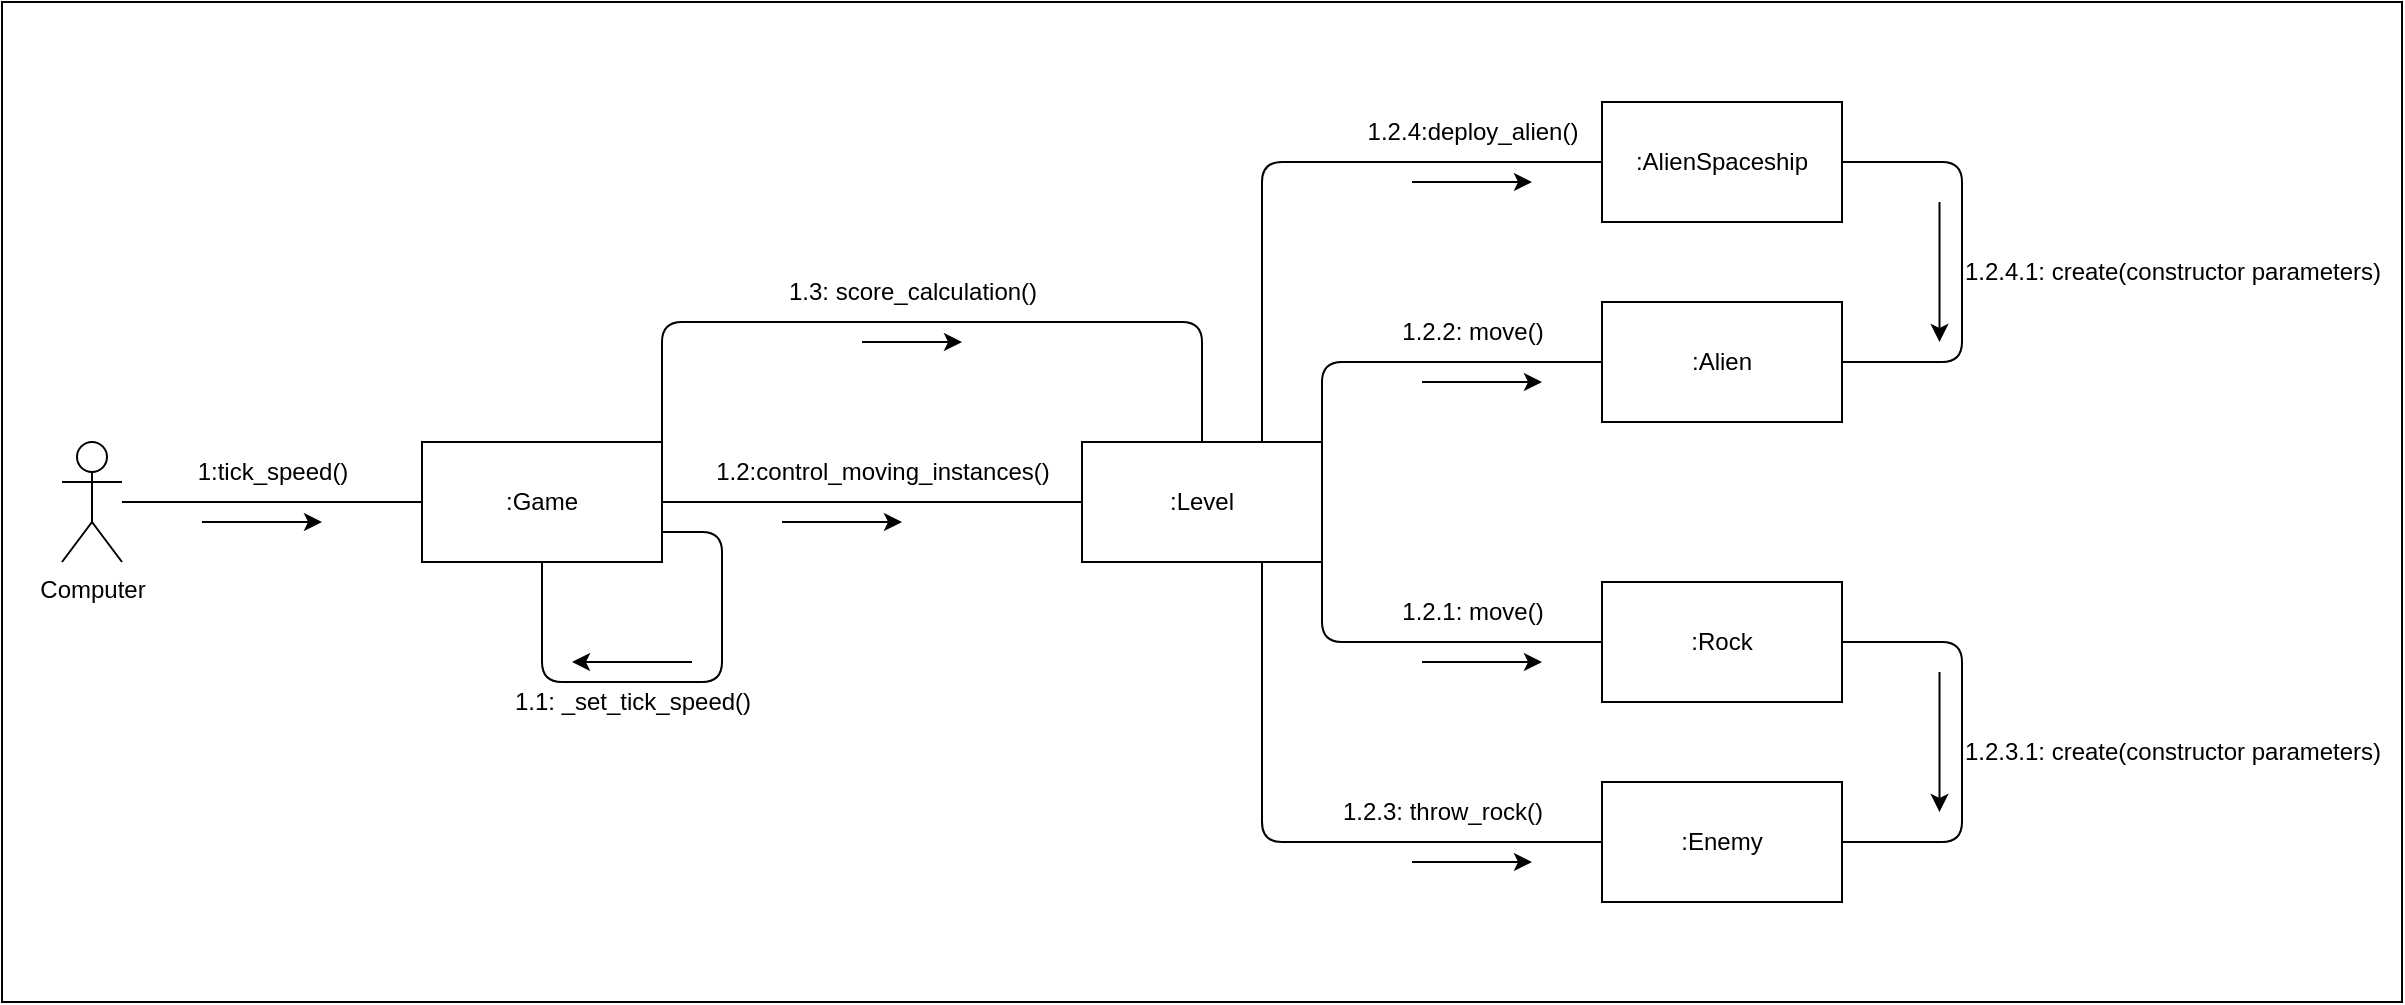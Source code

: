 <mxfile>
    <diagram id="pfsOcaOXfOez0LOktlwF" name="Page-1">
        <mxGraphModel dx="721" dy="586" grid="1" gridSize="10" guides="1" tooltips="1" connect="1" arrows="1" fold="1" page="1" pageScale="1" pageWidth="1600" pageHeight="900" math="0" shadow="0">
            <root>
                <mxCell id="0"/>
                <mxCell id="1" parent="0"/>
                <mxCell id="32" value="" style="rounded=0;whiteSpace=wrap;html=1;" parent="1" vertex="1">
                    <mxGeometry x="60" y="200" width="1200" height="500" as="geometry"/>
                </mxCell>
                <mxCell id="3" value="Computer" style="shape=umlActor;verticalLabelPosition=bottom;verticalAlign=top;html=1;outlineConnect=0;" parent="1" vertex="1">
                    <mxGeometry x="90" y="420" width="30" height="60" as="geometry"/>
                </mxCell>
                <mxCell id="7" value=":Game" style="whiteSpace=wrap;html=1;" parent="1" vertex="1">
                    <mxGeometry x="270" y="420" width="120" height="60" as="geometry"/>
                </mxCell>
                <mxCell id="8" value="" style="endArrow=none;html=1;entryX=0;entryY=0.5;entryDx=0;entryDy=0;" parent="1" source="3" target="7" edge="1">
                    <mxGeometry width="50" height="50" relative="1" as="geometry">
                        <mxPoint x="270" y="470" as="sourcePoint"/>
                        <mxPoint x="320" y="420" as="targetPoint"/>
                    </mxGeometry>
                </mxCell>
                <mxCell id="9" value="1:tick_speed()" style="text;html=1;align=center;verticalAlign=middle;resizable=0;points=[];autosize=1;strokeColor=none;fillColor=none;" parent="1" vertex="1">
                    <mxGeometry x="145" y="420" width="100" height="30" as="geometry"/>
                </mxCell>
                <mxCell id="10" value="" style="endArrow=none;html=1;exitX=0.5;exitY=1;exitDx=0;exitDy=0;entryX=1;entryY=0.75;entryDx=0;entryDy=0;" parent="1" source="7" target="7" edge="1">
                    <mxGeometry width="50" height="50" relative="1" as="geometry">
                        <mxPoint x="410" y="570" as="sourcePoint"/>
                        <mxPoint x="460" y="520" as="targetPoint"/>
                        <Array as="points">
                            <mxPoint x="330" y="540"/>
                            <mxPoint x="420" y="540"/>
                            <mxPoint x="420" y="465"/>
                        </Array>
                    </mxGeometry>
                </mxCell>
                <mxCell id="11" value="1.1: _set_tick_speed()" style="text;html=1;align=center;verticalAlign=middle;resizable=0;points=[];autosize=1;strokeColor=none;fillColor=none;" parent="1" vertex="1">
                    <mxGeometry x="305" y="535" width="140" height="30" as="geometry"/>
                </mxCell>
                <mxCell id="12" value=":Level" style="rounded=0;whiteSpace=wrap;html=1;" parent="1" vertex="1">
                    <mxGeometry x="600" y="420" width="120" height="60" as="geometry"/>
                </mxCell>
                <mxCell id="13" value="" style="endArrow=none;html=1;exitX=1;exitY=0.5;exitDx=0;exitDy=0;entryX=0;entryY=0.5;entryDx=0;entryDy=0;" parent="1" source="7" target="12" edge="1">
                    <mxGeometry width="50" height="50" relative="1" as="geometry">
                        <mxPoint x="420" y="450" as="sourcePoint"/>
                        <mxPoint x="470" y="400" as="targetPoint"/>
                    </mxGeometry>
                </mxCell>
                <mxCell id="14" value="1.2:control_moving_instances()" style="text;html=1;align=center;verticalAlign=middle;resizable=0;points=[];autosize=1;strokeColor=none;fillColor=none;" parent="1" vertex="1">
                    <mxGeometry x="405" y="420" width="190" height="30" as="geometry"/>
                </mxCell>
                <mxCell id="15" value=":Rock" style="rounded=0;whiteSpace=wrap;html=1;" parent="1" vertex="1">
                    <mxGeometry x="860" y="490" width="120" height="60" as="geometry"/>
                </mxCell>
                <mxCell id="16" value="" style="endArrow=none;html=1;entryX=0;entryY=0.5;entryDx=0;entryDy=0;exitX=1;exitY=1;exitDx=0;exitDy=0;" parent="1" source="12" target="15" edge="1">
                    <mxGeometry width="50" height="50" relative="1" as="geometry">
                        <mxPoint x="680" y="510" as="sourcePoint"/>
                        <mxPoint x="730" y="460" as="targetPoint"/>
                        <Array as="points">
                            <mxPoint x="720" y="520"/>
                        </Array>
                    </mxGeometry>
                </mxCell>
                <mxCell id="17" value="1.2.1: move()" style="text;html=1;align=center;verticalAlign=middle;resizable=0;points=[];autosize=1;strokeColor=none;fillColor=none;" parent="1" vertex="1">
                    <mxGeometry x="750" y="490" width="90" height="30" as="geometry"/>
                </mxCell>
                <mxCell id="18" value=":Enemy" style="rounded=0;whiteSpace=wrap;html=1;" parent="1" vertex="1">
                    <mxGeometry x="860" y="590" width="120" height="60" as="geometry"/>
                </mxCell>
                <mxCell id="19" value="" style="endArrow=none;html=1;exitX=0.75;exitY=1;exitDx=0;exitDy=0;entryX=0;entryY=0.5;entryDx=0;entryDy=0;" parent="1" source="12" target="18" edge="1">
                    <mxGeometry width="50" height="50" relative="1" as="geometry">
                        <mxPoint x="820" y="510" as="sourcePoint"/>
                        <mxPoint x="870" y="460" as="targetPoint"/>
                        <Array as="points">
                            <mxPoint x="690" y="620"/>
                        </Array>
                    </mxGeometry>
                </mxCell>
                <mxCell id="20" value="1.2.3: throw_rock()" style="text;html=1;align=center;verticalAlign=middle;resizable=0;points=[];autosize=1;strokeColor=none;fillColor=none;" parent="1" vertex="1">
                    <mxGeometry x="720" y="590" width="120" height="30" as="geometry"/>
                </mxCell>
                <mxCell id="21" value=":Alien" style="rounded=0;whiteSpace=wrap;html=1;" parent="1" vertex="1">
                    <mxGeometry x="860" y="350" width="120" height="60" as="geometry"/>
                </mxCell>
                <mxCell id="22" value="" style="endArrow=none;html=1;entryX=0;entryY=0.5;entryDx=0;entryDy=0;exitX=1;exitY=0;exitDx=0;exitDy=0;" parent="1" source="12" target="21" edge="1">
                    <mxGeometry width="50" height="50" relative="1" as="geometry">
                        <mxPoint x="820" y="510" as="sourcePoint"/>
                        <mxPoint x="870" y="460" as="targetPoint"/>
                        <Array as="points">
                            <mxPoint x="720" y="380"/>
                        </Array>
                    </mxGeometry>
                </mxCell>
                <mxCell id="23" value="1.2.2: move()" style="text;html=1;align=center;verticalAlign=middle;resizable=0;points=[];autosize=1;strokeColor=none;fillColor=none;" parent="1" vertex="1">
                    <mxGeometry x="750" y="350" width="90" height="30" as="geometry"/>
                </mxCell>
                <mxCell id="24" value=":AlienSpaceship" style="rounded=0;whiteSpace=wrap;html=1;" parent="1" vertex="1">
                    <mxGeometry x="860" y="250" width="120" height="60" as="geometry"/>
                </mxCell>
                <mxCell id="26" value="" style="endArrow=none;html=1;exitX=0.75;exitY=0;exitDx=0;exitDy=0;entryX=0;entryY=0.5;entryDx=0;entryDy=0;" parent="1" source="12" edge="1">
                    <mxGeometry width="50" height="50" relative="1" as="geometry">
                        <mxPoint x="690" y="140" as="sourcePoint"/>
                        <mxPoint x="860" y="280" as="targetPoint"/>
                        <Array as="points">
                            <mxPoint x="690" y="280"/>
                        </Array>
                    </mxGeometry>
                </mxCell>
                <mxCell id="27" value="1.2.4:deploy_alien()" style="text;html=1;align=center;verticalAlign=middle;resizable=0;points=[];autosize=1;strokeColor=none;fillColor=none;" parent="1" vertex="1">
                    <mxGeometry x="730" y="250" width="130" height="30" as="geometry"/>
                </mxCell>
                <mxCell id="28" value="" style="endArrow=none;html=1;entryX=1;entryY=0.5;entryDx=0;entryDy=0;" parent="1" target="21" edge="1">
                    <mxGeometry width="50" height="50" relative="1" as="geometry">
                        <mxPoint x="980" y="280" as="sourcePoint"/>
                        <mxPoint x="1030" y="230" as="targetPoint"/>
                        <Array as="points">
                            <mxPoint x="1040" y="280"/>
                            <mxPoint x="1040" y="380"/>
                        </Array>
                    </mxGeometry>
                </mxCell>
                <mxCell id="29" value="1.2.4.1: create(constructor parameters)" style="text;html=1;align=center;verticalAlign=middle;resizable=0;points=[];autosize=1;strokeColor=none;fillColor=none;" parent="1" vertex="1">
                    <mxGeometry x="1030" y="320" width="230" height="30" as="geometry"/>
                </mxCell>
                <mxCell id="30" value="" style="endArrow=none;html=1;entryX=1;entryY=0.5;entryDx=0;entryDy=0;" parent="1" edge="1">
                    <mxGeometry width="50" height="50" relative="1" as="geometry">
                        <mxPoint x="980" y="520" as="sourcePoint"/>
                        <mxPoint x="980" y="620" as="targetPoint"/>
                        <Array as="points">
                            <mxPoint x="1040" y="520"/>
                            <mxPoint x="1040" y="620"/>
                        </Array>
                    </mxGeometry>
                </mxCell>
                <mxCell id="31" value="1.2.3.1: create(constructor parameters)" style="text;html=1;align=center;verticalAlign=middle;resizable=0;points=[];autosize=1;strokeColor=none;fillColor=none;" parent="1" vertex="1">
                    <mxGeometry x="1030" y="560" width="230" height="30" as="geometry"/>
                </mxCell>
                <mxCell id="37" value="" style="endArrow=classic;html=1;fontSize=12;" edge="1" parent="1">
                    <mxGeometry width="50" height="50" relative="1" as="geometry">
                        <mxPoint x="160" y="460" as="sourcePoint"/>
                        <mxPoint x="220" y="460" as="targetPoint"/>
                    </mxGeometry>
                </mxCell>
                <mxCell id="38" value="" style="endArrow=classic;html=1;fontSize=12;" edge="1" parent="1">
                    <mxGeometry width="50" height="50" relative="1" as="geometry">
                        <mxPoint x="405" y="530" as="sourcePoint"/>
                        <mxPoint x="345" y="530" as="targetPoint"/>
                    </mxGeometry>
                </mxCell>
                <mxCell id="39" value="" style="endArrow=classic;html=1;fontSize=12;" edge="1" parent="1">
                    <mxGeometry width="50" height="50" relative="1" as="geometry">
                        <mxPoint x="450" y="460" as="sourcePoint"/>
                        <mxPoint x="510" y="460" as="targetPoint"/>
                    </mxGeometry>
                </mxCell>
                <mxCell id="40" value="" style="endArrow=classic;html=1;fontSize=12;" edge="1" parent="1">
                    <mxGeometry width="50" height="50" relative="1" as="geometry">
                        <mxPoint x="765" y="290" as="sourcePoint"/>
                        <mxPoint x="825" y="290" as="targetPoint"/>
                    </mxGeometry>
                </mxCell>
                <mxCell id="41" value="" style="endArrow=classic;html=1;fontSize=12;" edge="1" parent="1">
                    <mxGeometry width="50" height="50" relative="1" as="geometry">
                        <mxPoint x="770" y="390" as="sourcePoint"/>
                        <mxPoint x="830" y="390" as="targetPoint"/>
                    </mxGeometry>
                </mxCell>
                <mxCell id="42" value="" style="endArrow=classic;html=1;fontSize=12;" edge="1" parent="1">
                    <mxGeometry width="50" height="50" relative="1" as="geometry">
                        <mxPoint x="770" y="530" as="sourcePoint"/>
                        <mxPoint x="830" y="530" as="targetPoint"/>
                    </mxGeometry>
                </mxCell>
                <mxCell id="43" value="" style="endArrow=classic;html=1;fontSize=12;" edge="1" parent="1">
                    <mxGeometry width="50" height="50" relative="1" as="geometry">
                        <mxPoint x="765" y="630" as="sourcePoint"/>
                        <mxPoint x="825" y="630" as="targetPoint"/>
                    </mxGeometry>
                </mxCell>
                <mxCell id="44" value="" style="endArrow=classic;html=1;fontSize=12;" edge="1" parent="1">
                    <mxGeometry width="50" height="50" relative="1" as="geometry">
                        <mxPoint x="1028.75" y="300" as="sourcePoint"/>
                        <mxPoint x="1028.75" y="370" as="targetPoint"/>
                    </mxGeometry>
                </mxCell>
                <mxCell id="45" value="" style="endArrow=classic;html=1;fontSize=12;" edge="1" parent="1">
                    <mxGeometry width="50" height="50" relative="1" as="geometry">
                        <mxPoint x="1028.75" y="535" as="sourcePoint"/>
                        <mxPoint x="1028.75" y="605" as="targetPoint"/>
                    </mxGeometry>
                </mxCell>
                <mxCell id="46" value="" style="endArrow=none;html=1;startSize=6;exitX=1;exitY=0;exitDx=0;exitDy=0;entryX=0.5;entryY=0;entryDx=0;entryDy=0;" edge="1" parent="1" source="7" target="12">
                    <mxGeometry width="50" height="50" relative="1" as="geometry">
                        <mxPoint x="610" y="500" as="sourcePoint"/>
                        <mxPoint x="660" y="450" as="targetPoint"/>
                        <Array as="points">
                            <mxPoint x="390" y="360"/>
                            <mxPoint x="550" y="360"/>
                            <mxPoint x="660" y="360"/>
                        </Array>
                    </mxGeometry>
                </mxCell>
                <mxCell id="48" value="1.3: score_calculation()" style="text;html=1;align=center;verticalAlign=middle;resizable=0;points=[];autosize=1;strokeColor=none;fillColor=none;" vertex="1" parent="1">
                    <mxGeometry x="440" y="330" width="150" height="30" as="geometry"/>
                </mxCell>
                <mxCell id="49" value="" style="endArrow=classic;html=1;fontSize=12;" edge="1" parent="1">
                    <mxGeometry width="50" height="50" relative="1" as="geometry">
                        <mxPoint x="490" y="370" as="sourcePoint"/>
                        <mxPoint x="540" y="370" as="targetPoint"/>
                    </mxGeometry>
                </mxCell>
            </root>
        </mxGraphModel>
    </diagram>
</mxfile>